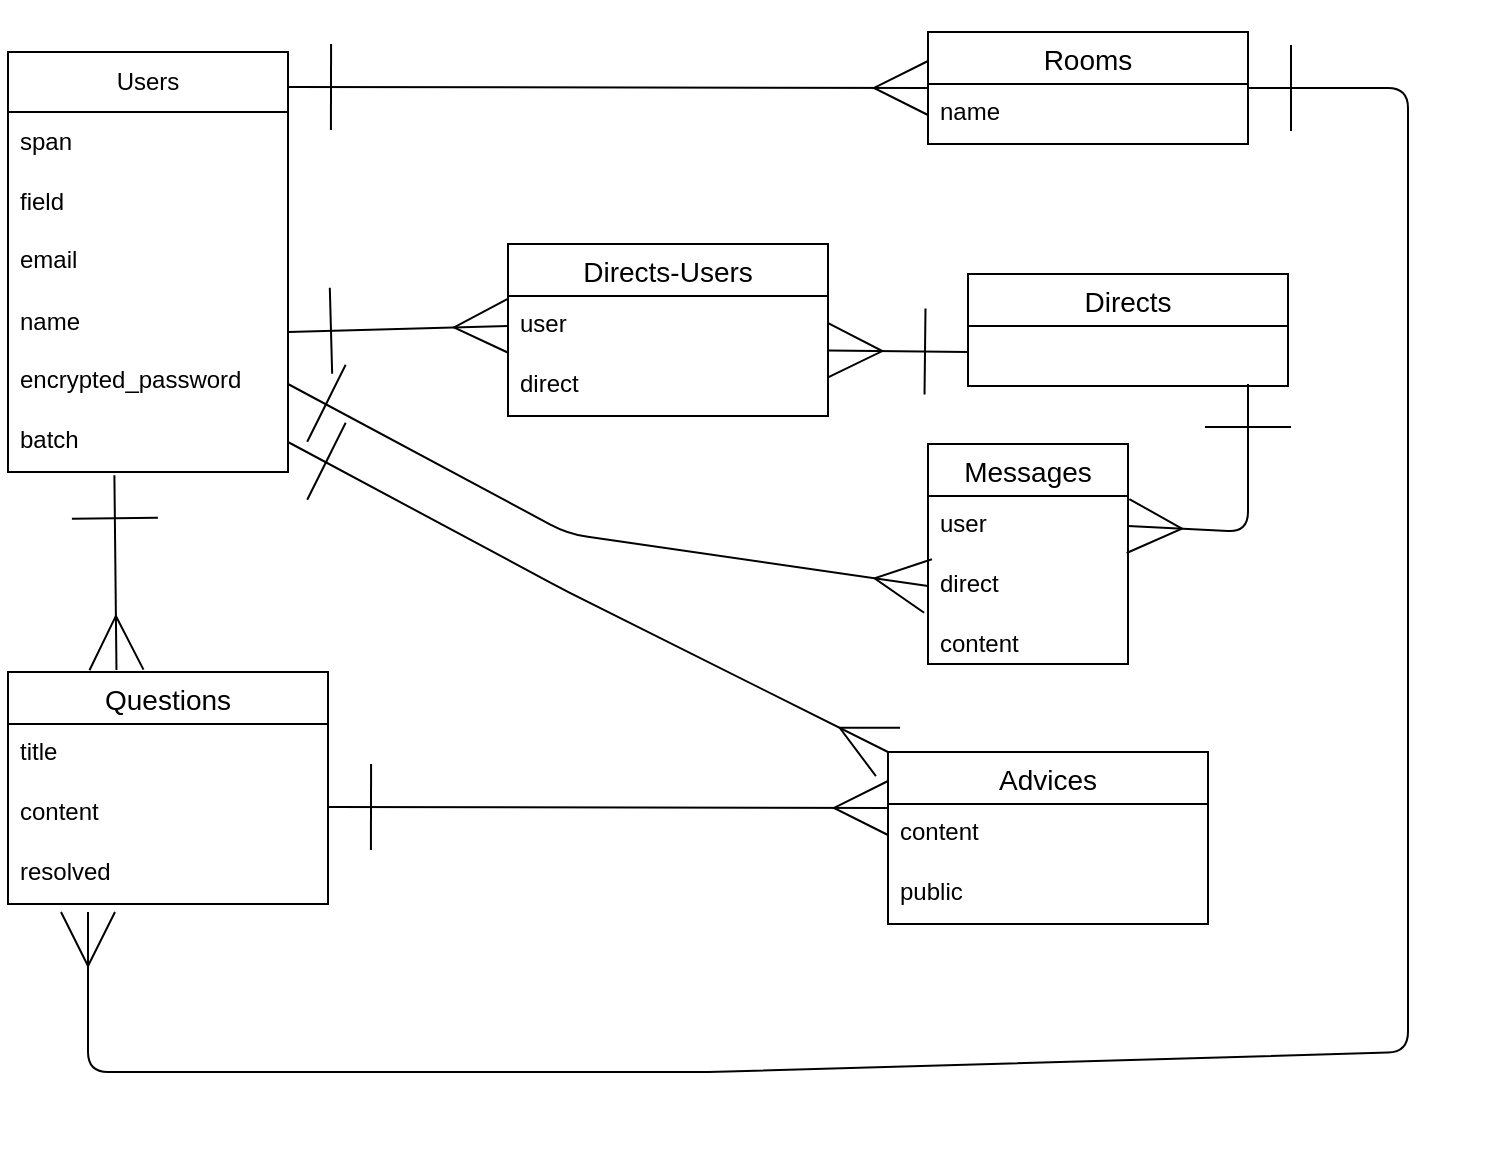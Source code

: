 <mxfile>
    <diagram id="2A7i-quk-qncWkSZUqjW" name="ページ1">
        <mxGraphModel dx="676" dy="563" grid="1" gridSize="10" guides="1" tooltips="1" connect="1" arrows="1" fold="1" page="1" pageScale="1" pageWidth="827" pageHeight="1169" math="0" shadow="0">
            <root>
                <mxCell id="0"/>
                <mxCell id="1" parent="0"/>
                <mxCell id="2" value="Users" style="swimlane;fontStyle=0;childLayout=stackLayout;horizontal=1;startSize=30;horizontalStack=0;resizeParent=1;resizeParentMax=0;resizeLast=0;collapsible=1;marginBottom=0;whiteSpace=wrap;html=1;" parent="1" vertex="1">
                    <mxGeometry x="40" y="30" width="140" height="210" as="geometry"/>
                </mxCell>
                <mxCell id="3" value="span" style="text;strokeColor=none;fillColor=none;align=left;verticalAlign=middle;spacingLeft=4;spacingRight=4;overflow=hidden;points=[[0,0.5],[1,0.5]];portConstraint=eastwest;rotatable=0;whiteSpace=wrap;html=1;" parent="2" vertex="1">
                    <mxGeometry y="30" width="140" height="30" as="geometry"/>
                </mxCell>
                <mxCell id="4" value="field" style="text;strokeColor=none;fillColor=none;align=left;verticalAlign=middle;spacingLeft=4;spacingRight=4;overflow=hidden;points=[[0,0.5],[1,0.5]];portConstraint=eastwest;rotatable=0;whiteSpace=wrap;html=1;" parent="2" vertex="1">
                    <mxGeometry y="60" width="140" height="30" as="geometry"/>
                </mxCell>
                <mxCell id="5" value="email" style="text;strokeColor=none;fillColor=none;spacingLeft=4;spacingRight=4;overflow=hidden;rotatable=0;points=[[0,0.5],[1,0.5]];portConstraint=eastwest;fontSize=12;" parent="2" vertex="1">
                    <mxGeometry y="90" width="140" height="30" as="geometry"/>
                </mxCell>
                <mxCell id="6" value="name" style="text;strokeColor=none;fillColor=none;align=left;verticalAlign=middle;spacingLeft=4;spacingRight=4;overflow=hidden;points=[[0,0.5],[1,0.5]];portConstraint=eastwest;rotatable=0;whiteSpace=wrap;html=1;" parent="2" vertex="1">
                    <mxGeometry y="120" width="140" height="30" as="geometry"/>
                </mxCell>
                <mxCell id="7" value="encrypted_password" style="text;strokeColor=none;fillColor=none;spacingLeft=4;spacingRight=4;overflow=hidden;rotatable=0;points=[[0,0.5],[1,0.5]];portConstraint=eastwest;fontSize=12;" parent="2" vertex="1">
                    <mxGeometry y="150" width="140" height="30" as="geometry"/>
                </mxCell>
                <mxCell id="27" value="batch" style="text;strokeColor=none;fillColor=none;spacingLeft=4;spacingRight=4;overflow=hidden;rotatable=0;points=[[0,0.5],[1,0.5]];portConstraint=eastwest;fontSize=12;" parent="2" vertex="1">
                    <mxGeometry y="180" width="140" height="30" as="geometry"/>
                </mxCell>
                <mxCell id="9" value="Rooms" style="swimlane;fontStyle=0;childLayout=stackLayout;horizontal=1;startSize=26;horizontalStack=0;resizeParent=1;resizeParentMax=0;resizeLast=0;collapsible=1;marginBottom=0;align=center;fontSize=14;" parent="1" vertex="1">
                    <mxGeometry x="500" y="20" width="160" height="56" as="geometry"/>
                </mxCell>
                <mxCell id="10" value="name" style="text;strokeColor=none;fillColor=none;spacingLeft=4;spacingRight=4;overflow=hidden;rotatable=0;points=[[0,0.5],[1,0.5]];portConstraint=eastwest;fontSize=12;" parent="9" vertex="1">
                    <mxGeometry y="26" width="160" height="30" as="geometry"/>
                </mxCell>
                <mxCell id="11" value="Questions" style="swimlane;fontStyle=0;childLayout=stackLayout;horizontal=1;startSize=26;horizontalStack=0;resizeParent=1;resizeParentMax=0;resizeLast=0;collapsible=1;marginBottom=0;align=center;fontSize=14;" parent="1" vertex="1">
                    <mxGeometry x="40" y="340" width="160" height="116" as="geometry"/>
                </mxCell>
                <mxCell id="12" value="title" style="text;strokeColor=none;fillColor=none;spacingLeft=4;spacingRight=4;overflow=hidden;rotatable=0;points=[[0,0.5],[1,0.5]];portConstraint=eastwest;fontSize=12;" parent="11" vertex="1">
                    <mxGeometry y="26" width="160" height="30" as="geometry"/>
                </mxCell>
                <mxCell id="13" value="content" style="text;strokeColor=none;fillColor=none;spacingLeft=4;spacingRight=4;overflow=hidden;rotatable=0;points=[[0,0.5],[1,0.5]];portConstraint=eastwest;fontSize=12;" parent="11" vertex="1">
                    <mxGeometry y="56" width="160" height="30" as="geometry"/>
                </mxCell>
                <mxCell id="46" value="resolved" style="text;strokeColor=none;fillColor=none;spacingLeft=4;spacingRight=4;overflow=hidden;rotatable=0;points=[[0,0.5],[1,0.5]];portConstraint=eastwest;fontSize=12;" parent="11" vertex="1">
                    <mxGeometry y="86" width="160" height="30" as="geometry"/>
                </mxCell>
                <mxCell id="14" value="Advices" style="swimlane;fontStyle=0;childLayout=stackLayout;horizontal=1;startSize=26;horizontalStack=0;resizeParent=1;resizeParentMax=0;resizeLast=0;collapsible=1;marginBottom=0;align=center;fontSize=14;" parent="1" vertex="1">
                    <mxGeometry x="480" y="380" width="160" height="86" as="geometry"/>
                </mxCell>
                <mxCell id="15" value="content" style="text;strokeColor=none;fillColor=none;spacingLeft=4;spacingRight=4;overflow=hidden;rotatable=0;points=[[0,0.5],[1,0.5]];portConstraint=eastwest;fontSize=12;" parent="14" vertex="1">
                    <mxGeometry y="26" width="160" height="30" as="geometry"/>
                </mxCell>
                <mxCell id="28" value="public" style="text;strokeColor=none;fillColor=none;spacingLeft=4;spacingRight=4;overflow=hidden;rotatable=0;points=[[0,0.5],[1,0.5]];portConstraint=eastwest;fontSize=12;" parent="14" vertex="1">
                    <mxGeometry y="56" width="160" height="30" as="geometry"/>
                </mxCell>
                <mxCell id="19" style="edgeStyle=none;jumpStyle=line;jumpSize=6;html=1;exitX=1;exitY=0.5;exitDx=0;exitDy=0;entryX=0;entryY=0.5;entryDx=0;entryDy=0;strokeWidth=1;startArrow=ERone;startFill=0;endArrow=ERmany;endFill=0;startSize=41;endSize=25;sourcePerimeterSpacing=11;targetPerimeterSpacing=13;" parent="1" target="9" edge="1">
                    <mxGeometry relative="1" as="geometry">
                        <mxPoint x="230" y="47.5" as="targetPoint"/>
                        <mxPoint x="180" y="47.5" as="sourcePoint"/>
                    </mxGeometry>
                </mxCell>
                <mxCell id="20" style="edgeStyle=none;jumpStyle=line;jumpSize=6;html=1;entryX=0.339;entryY=-0.009;entryDx=0;entryDy=0;strokeWidth=1;startArrow=ERone;startFill=0;endArrow=ERmany;endFill=0;startSize=41;endSize=25;sourcePerimeterSpacing=11;targetPerimeterSpacing=13;entryPerimeter=0;exitX=0.38;exitY=1.053;exitDx=0;exitDy=0;exitPerimeter=0;" parent="1" target="11" edge="1">
                    <mxGeometry relative="1" as="geometry">
                        <mxPoint x="414" y="260.5" as="targetPoint"/>
                        <mxPoint x="93.2" y="241.59" as="sourcePoint"/>
                    </mxGeometry>
                </mxCell>
                <mxCell id="21" style="edgeStyle=none;jumpStyle=line;jumpSize=6;html=1;exitX=1;exitY=0.5;exitDx=0;exitDy=0;strokeWidth=1;startArrow=ERone;startFill=0;endArrow=ERmany;endFill=0;startSize=41;endSize=25;sourcePerimeterSpacing=11;targetPerimeterSpacing=13;" parent="1" edge="1">
                    <mxGeometry relative="1" as="geometry">
                        <mxPoint x="480" y="408" as="targetPoint"/>
                        <mxPoint x="200" y="407.5" as="sourcePoint"/>
                    </mxGeometry>
                </mxCell>
                <mxCell id="22" style="edgeStyle=none;jumpStyle=line;jumpSize=6;html=1;exitX=1;exitY=0.5;exitDx=0;exitDy=0;entryX=0;entryY=0;entryDx=0;entryDy=0;strokeWidth=1;startArrow=ERone;startFill=0;endArrow=ERmany;endFill=0;startSize=41;endSize=25;sourcePerimeterSpacing=11;targetPerimeterSpacing=13;" parent="1" target="14" edge="1">
                    <mxGeometry relative="1" as="geometry">
                        <mxPoint x="490" y="240.5" as="targetPoint"/>
                        <mxPoint x="180" y="225" as="sourcePoint"/>
                        <Array as="points">
                            <mxPoint x="210" y="240"/>
                            <mxPoint x="320" y="300"/>
                        </Array>
                    </mxGeometry>
                </mxCell>
                <mxCell id="23" style="edgeStyle=none;jumpStyle=line;jumpSize=6;html=1;strokeWidth=1;startArrow=ERone;startFill=0;endArrow=ERmany;endFill=0;startSize=41;endSize=25;sourcePerimeterSpacing=11;targetPerimeterSpacing=13;exitX=1;exitY=0.5;exitDx=0;exitDy=0;" parent="1" source="9" edge="1">
                    <mxGeometry relative="1" as="geometry">
                        <mxPoint x="80" y="460" as="targetPoint"/>
                        <mxPoint x="740" y="20" as="sourcePoint"/>
                        <Array as="points">
                            <mxPoint x="740" y="48"/>
                            <mxPoint x="740" y="254"/>
                            <mxPoint x="740" y="530"/>
                            <mxPoint x="390" y="540"/>
                            <mxPoint x="80" y="540"/>
                        </Array>
                    </mxGeometry>
                </mxCell>
                <mxCell id="24" value="Directs" style="swimlane;fontStyle=0;childLayout=stackLayout;horizontal=1;startSize=26;horizontalStack=0;resizeParent=1;resizeParentMax=0;resizeLast=0;collapsible=1;marginBottom=0;align=center;fontSize=14;" parent="1" vertex="1">
                    <mxGeometry x="520" y="141" width="160" height="56" as="geometry"/>
                </mxCell>
                <mxCell id="30" value="Directs-Users" style="swimlane;fontStyle=0;childLayout=stackLayout;horizontal=1;startSize=26;horizontalStack=0;resizeParent=1;resizeParentMax=0;resizeLast=0;collapsible=1;marginBottom=0;align=center;fontSize=14;" parent="1" vertex="1">
                    <mxGeometry x="290" y="126" width="160" height="86" as="geometry"/>
                </mxCell>
                <mxCell id="31" value="user" style="text;strokeColor=none;fillColor=none;spacingLeft=4;spacingRight=4;overflow=hidden;rotatable=0;points=[[0,0.5],[1,0.5]];portConstraint=eastwest;fontSize=12;" parent="30" vertex="1">
                    <mxGeometry y="26" width="160" height="30" as="geometry"/>
                </mxCell>
                <mxCell id="32" value="direct" style="text;strokeColor=none;fillColor=none;spacingLeft=4;spacingRight=4;overflow=hidden;rotatable=0;points=[[0,0.5],[1,0.5]];portConstraint=eastwest;fontSize=12;" parent="30" vertex="1">
                    <mxGeometry y="56" width="160" height="30" as="geometry"/>
                </mxCell>
                <mxCell id="35" style="edgeStyle=none;jumpStyle=line;jumpSize=6;html=1;exitX=1;exitY=0.5;exitDx=0;exitDy=0;entryX=0;entryY=0.5;entryDx=0;entryDy=0;strokeWidth=1;startArrow=ERone;startFill=0;endArrow=ERmany;endFill=0;startSize=41;endSize=25;sourcePerimeterSpacing=11;targetPerimeterSpacing=13;" parent="1" target="31" edge="1">
                    <mxGeometry relative="1" as="geometry">
                        <mxPoint x="480" y="325" as="targetPoint"/>
                        <mxPoint x="180" y="170" as="sourcePoint"/>
                    </mxGeometry>
                </mxCell>
                <mxCell id="36" style="edgeStyle=none;jumpStyle=line;jumpSize=6;html=1;exitX=1;exitY=0.5;exitDx=0;exitDy=0;strokeWidth=1;startArrow=ERone;startFill=0;endArrow=ERmany;endFill=0;startSize=41;endSize=25;sourcePerimeterSpacing=11;targetPerimeterSpacing=13;entryX=1.001;entryY=0.907;entryDx=0;entryDy=0;entryPerimeter=0;" parent="1" target="31" edge="1">
                    <mxGeometry relative="1" as="geometry">
                        <mxPoint x="460" y="205" as="targetPoint"/>
                        <mxPoint x="520" y="180" as="sourcePoint"/>
                    </mxGeometry>
                </mxCell>
                <mxCell id="37" value="Messages" style="swimlane;fontStyle=0;childLayout=stackLayout;horizontal=1;startSize=26;horizontalStack=0;resizeParent=1;resizeParentMax=0;resizeLast=0;collapsible=1;marginBottom=0;align=center;fontSize=14;" parent="1" vertex="1">
                    <mxGeometry x="500" y="226" width="100" height="110" as="geometry"/>
                </mxCell>
                <mxCell id="38" value="user" style="text;strokeColor=none;fillColor=none;spacingLeft=4;spacingRight=4;overflow=hidden;rotatable=0;points=[[0,0.5],[1,0.5]];portConstraint=eastwest;fontSize=12;" parent="37" vertex="1">
                    <mxGeometry y="26" width="100" height="30" as="geometry"/>
                </mxCell>
                <mxCell id="39" value="direct" style="text;strokeColor=none;fillColor=none;spacingLeft=4;spacingRight=4;overflow=hidden;rotatable=0;points=[[0,0.5],[1,0.5]];portConstraint=eastwest;fontSize=12;" parent="37" vertex="1">
                    <mxGeometry y="56" width="100" height="30" as="geometry"/>
                </mxCell>
                <mxCell id="40" value="content" style="text;strokeColor=none;fillColor=none;spacingLeft=4;spacingRight=4;overflow=hidden;rotatable=0;points=[[0,0.5],[1,0.5]];portConstraint=eastwest;fontSize=12;" parent="37" vertex="1">
                    <mxGeometry y="86" width="100" height="24" as="geometry"/>
                </mxCell>
                <mxCell id="42" style="edgeStyle=none;jumpStyle=line;jumpSize=6;html=1;exitX=1;exitY=0.5;exitDx=0;exitDy=0;entryX=0;entryY=0.5;entryDx=0;entryDy=0;strokeWidth=1;startArrow=ERone;startFill=0;endArrow=ERmany;endFill=0;startSize=41;endSize=25;sourcePerimeterSpacing=11;targetPerimeterSpacing=13;" parent="1" target="39" edge="1">
                    <mxGeometry relative="1" as="geometry">
                        <mxPoint x="480" y="351" as="targetPoint"/>
                        <mxPoint x="180" y="196" as="sourcePoint"/>
                        <Array as="points">
                            <mxPoint x="210" y="211"/>
                            <mxPoint x="320" y="271"/>
                        </Array>
                    </mxGeometry>
                </mxCell>
                <mxCell id="44" style="edgeStyle=none;jumpStyle=line;jumpSize=6;html=1;strokeWidth=1;startArrow=ERone;startFill=0;endArrow=ERmany;endFill=0;startSize=41;endSize=25;sourcePerimeterSpacing=11;targetPerimeterSpacing=13;exitX=0.38;exitY=1.053;exitDx=0;exitDy=0;exitPerimeter=0;entryX=1;entryY=0.5;entryDx=0;entryDy=0;" parent="1" target="38" edge="1">
                    <mxGeometry relative="1" as="geometry">
                        <mxPoint x="660" y="300" as="targetPoint"/>
                        <mxPoint x="660" y="196.0" as="sourcePoint"/>
                        <Array as="points">
                            <mxPoint x="660" y="270"/>
                        </Array>
                    </mxGeometry>
                </mxCell>
            </root>
        </mxGraphModel>
    </diagram>
</mxfile>